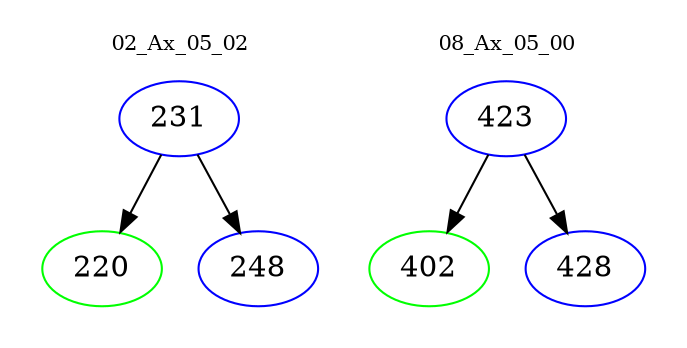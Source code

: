 digraph{
subgraph cluster_0 {
color = white
label = "02_Ax_05_02";
fontsize=10;
T0_231 [label="231", color="blue"]
T0_231 -> T0_220 [color="black"]
T0_220 [label="220", color="green"]
T0_231 -> T0_248 [color="black"]
T0_248 [label="248", color="blue"]
}
subgraph cluster_1 {
color = white
label = "08_Ax_05_00";
fontsize=10;
T1_423 [label="423", color="blue"]
T1_423 -> T1_402 [color="black"]
T1_402 [label="402", color="green"]
T1_423 -> T1_428 [color="black"]
T1_428 [label="428", color="blue"]
}
}
